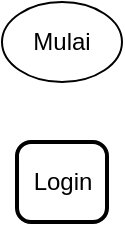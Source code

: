 <mxfile version="25.0.3">
  <diagram name="Page-1" id="eaemBABuIOD3HcppySpf">
    <mxGraphModel dx="590" dy="332" grid="1" gridSize="10" guides="1" tooltips="1" connect="1" arrows="1" fold="1" page="1" pageScale="1" pageWidth="1100" pageHeight="850" math="0" shadow="0">
      <root>
        <mxCell id="0" />
        <mxCell id="1" parent="0" />
        <mxCell id="PQji1A4djN-Vrpg_BZAN-1" value="Mulai" style="ellipse;whiteSpace=wrap;html=1;" vertex="1" parent="1">
          <mxGeometry x="530" y="80" width="60" height="40" as="geometry" />
        </mxCell>
        <mxCell id="PQji1A4djN-Vrpg_BZAN-2" value="Login" style="rounded=1;whiteSpace=wrap;html=1;absoluteArcSize=1;arcSize=14;strokeWidth=2;" vertex="1" parent="1">
          <mxGeometry x="537.5" y="150" width="45" height="40" as="geometry" />
        </mxCell>
      </root>
    </mxGraphModel>
  </diagram>
</mxfile>
